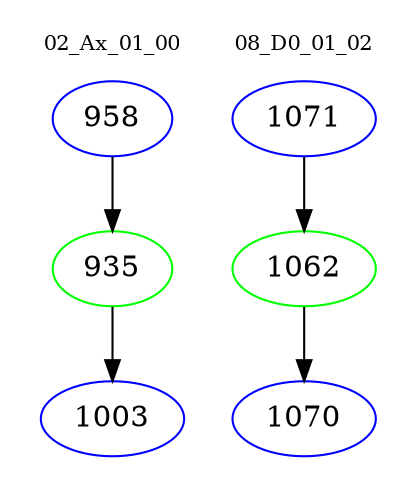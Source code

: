 digraph{
subgraph cluster_0 {
color = white
label = "02_Ax_01_00";
fontsize=10;
T0_958 [label="958", color="blue"]
T0_958 -> T0_935 [color="black"]
T0_935 [label="935", color="green"]
T0_935 -> T0_1003 [color="black"]
T0_1003 [label="1003", color="blue"]
}
subgraph cluster_1 {
color = white
label = "08_D0_01_02";
fontsize=10;
T1_1071 [label="1071", color="blue"]
T1_1071 -> T1_1062 [color="black"]
T1_1062 [label="1062", color="green"]
T1_1062 -> T1_1070 [color="black"]
T1_1070 [label="1070", color="blue"]
}
}
